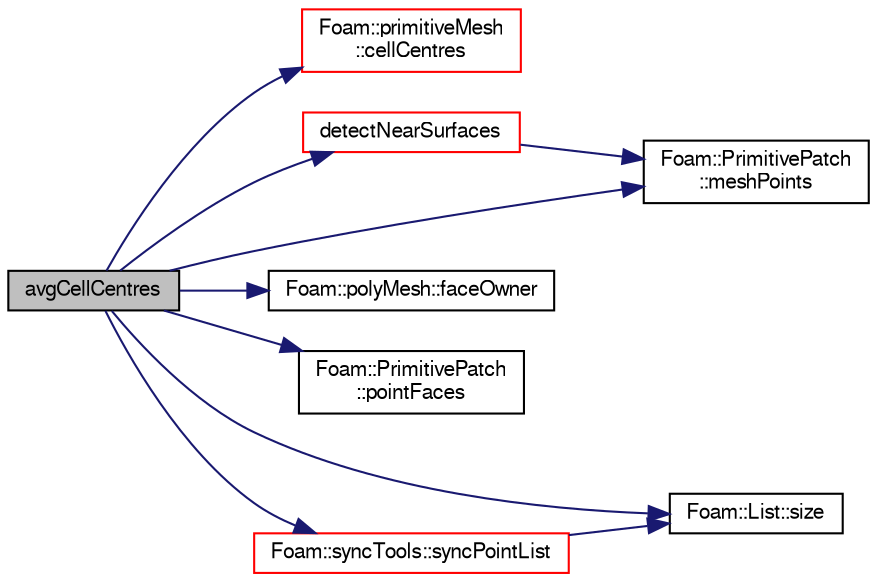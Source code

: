 digraph "avgCellCentres"
{
  bgcolor="transparent";
  edge [fontname="FreeSans",fontsize="10",labelfontname="FreeSans",labelfontsize="10"];
  node [fontname="FreeSans",fontsize="10",shape=record];
  rankdir="LR";
  Node2596 [label="avgCellCentres",height=0.2,width=0.4,color="black", fillcolor="grey75", style="filled", fontcolor="black"];
  Node2596 -> Node2597 [color="midnightblue",fontsize="10",style="solid",fontname="FreeSans"];
  Node2597 [label="Foam::primitiveMesh\l::cellCentres",height=0.2,width=0.4,color="red",URL="$a27530.html#a7300aee2989c6ec70e39436816461902"];
  Node2596 -> Node2658 [color="midnightblue",fontsize="10",style="solid",fontname="FreeSans"];
  Node2658 [label="detectNearSurfaces",height=0.2,width=0.4,color="red",URL="$a24622.html#a03198aa35e22c16271a36768040a8c11",tooltip="Per patch point override displacement if in gap situation. "];
  Node2658 -> Node2660 [color="midnightblue",fontsize="10",style="solid",fontname="FreeSans"];
  Node2660 [label="Foam::PrimitivePatch\l::meshPoints",height=0.2,width=0.4,color="black",URL="$a27538.html#a52e3a457780fe74b31d39dc046bce1d8",tooltip="Return labelList of mesh points in patch. They are constructed. "];
  Node2596 -> Node3096 [color="midnightblue",fontsize="10",style="solid",fontname="FreeSans"];
  Node3096 [label="Foam::polyMesh::faceOwner",height=0.2,width=0.4,color="black",URL="$a27410.html#a57752b49bfee23ca1944c3fb0493974f",tooltip="Return face owner. "];
  Node2596 -> Node2660 [color="midnightblue",fontsize="10",style="solid",fontname="FreeSans"];
  Node2596 -> Node3097 [color="midnightblue",fontsize="10",style="solid",fontname="FreeSans"];
  Node3097 [label="Foam::PrimitivePatch\l::pointFaces",height=0.2,width=0.4,color="black",URL="$a27538.html#acc347dd5dd3557af888ac3dd86d90d22",tooltip="Return point-face addressing. "];
  Node2596 -> Node2654 [color="midnightblue",fontsize="10",style="solid",fontname="FreeSans"];
  Node2654 [label="Foam::List::size",height=0.2,width=0.4,color="black",URL="$a25694.html#a8a5f6fa29bd4b500caf186f60245b384",tooltip="Override size to be inconsistent with allocated storage. "];
  Node2596 -> Node2673 [color="midnightblue",fontsize="10",style="solid",fontname="FreeSans"];
  Node2673 [label="Foam::syncTools::syncPointList",height=0.2,width=0.4,color="red",URL="$a27502.html#a197ed77a9101bdfb37253bd3f507c017",tooltip="Synchronize values on all mesh points. "];
  Node2673 -> Node2654 [color="midnightblue",fontsize="10",style="solid",fontname="FreeSans"];
}
